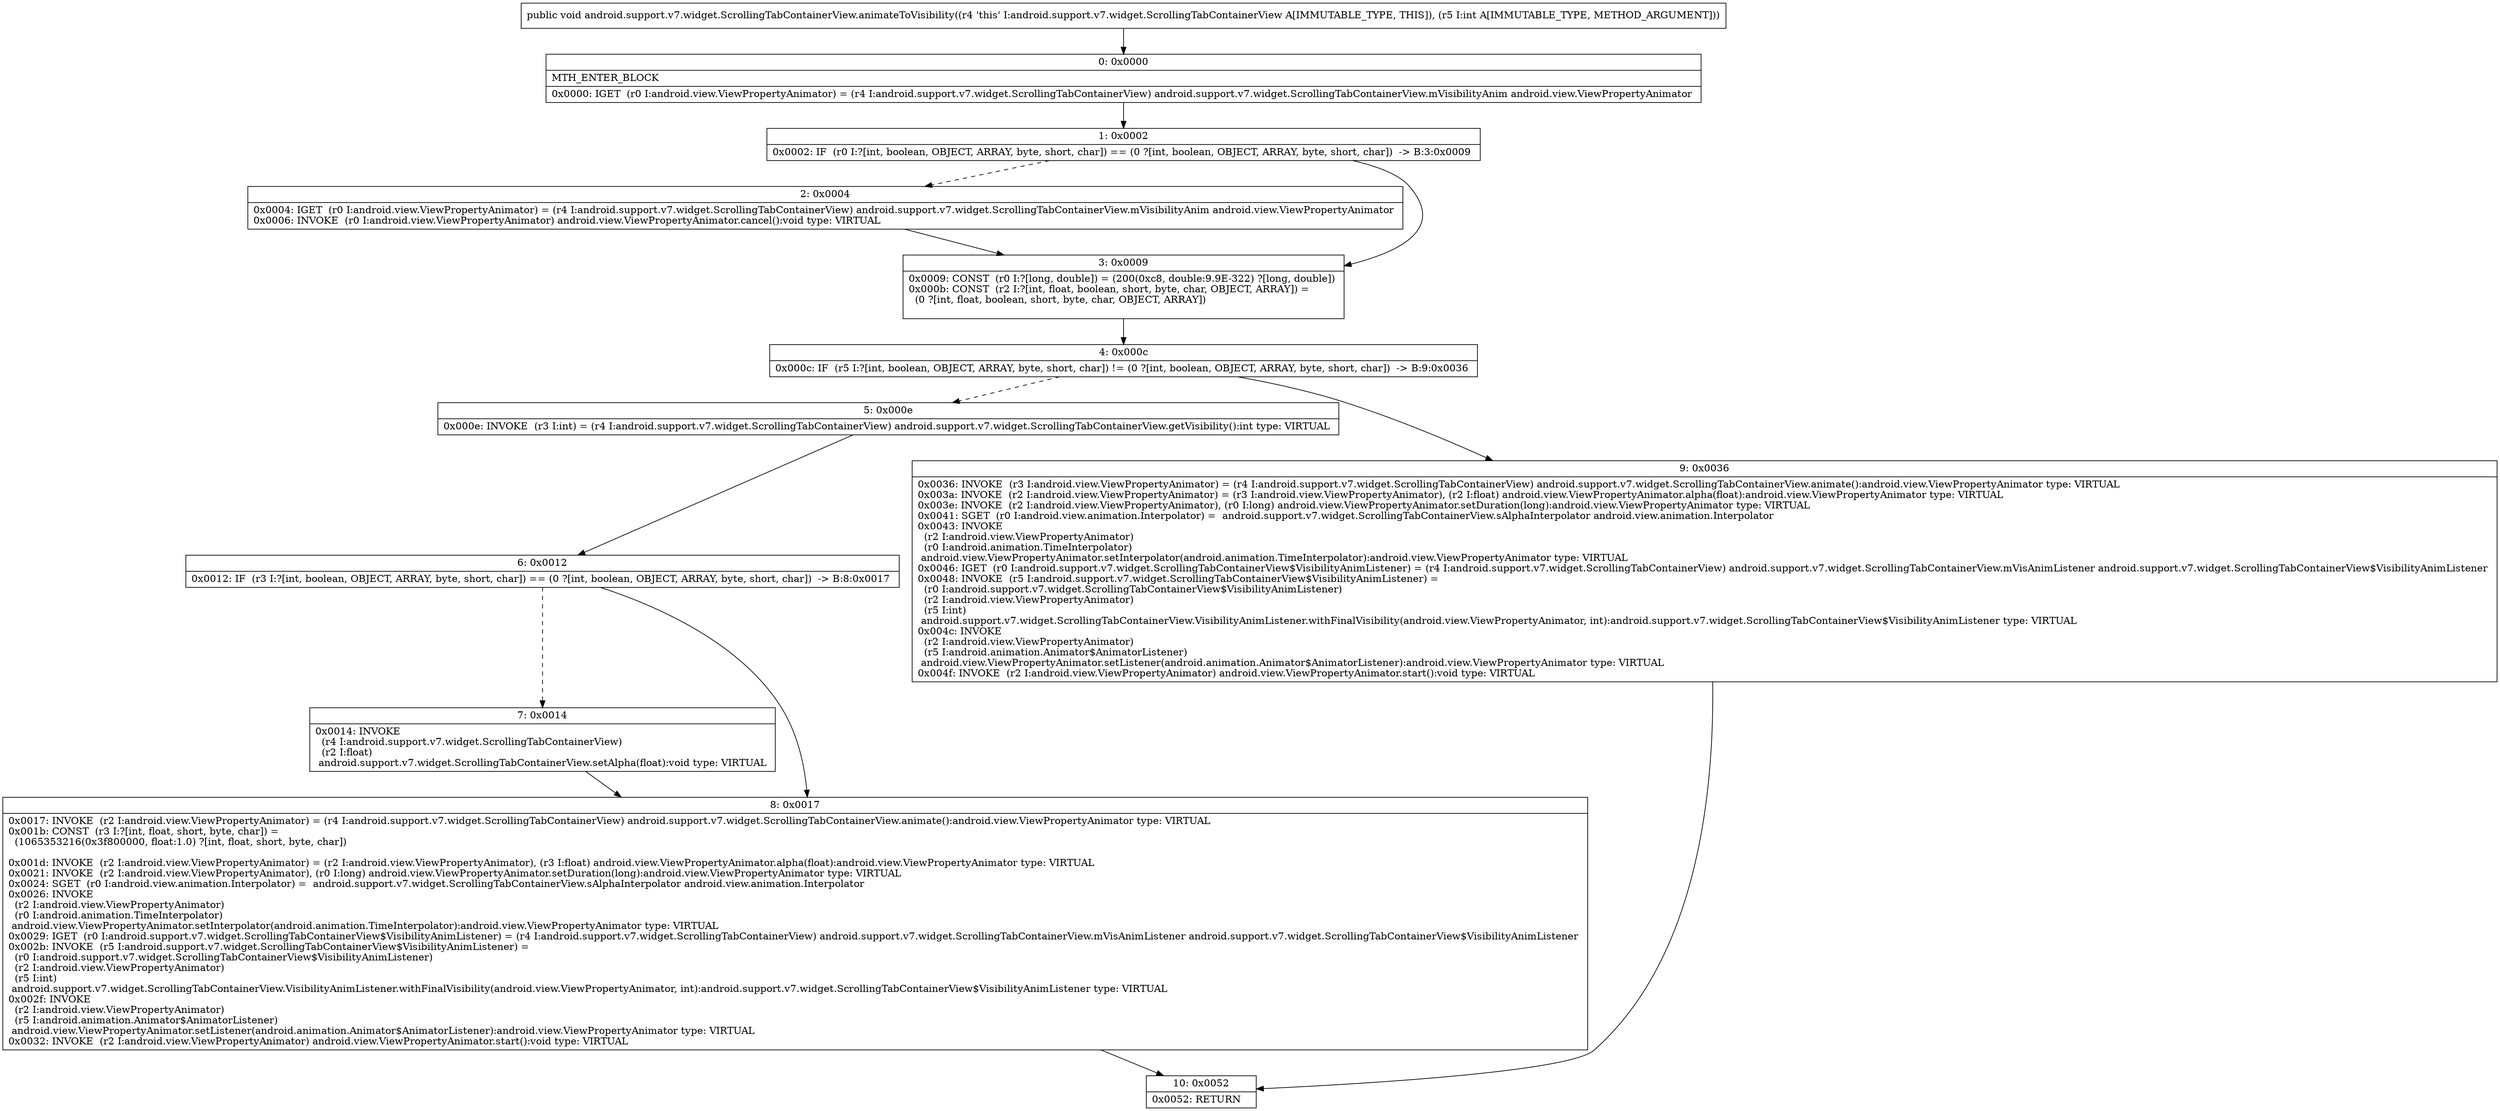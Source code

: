digraph "CFG forandroid.support.v7.widget.ScrollingTabContainerView.animateToVisibility(I)V" {
Node_0 [shape=record,label="{0\:\ 0x0000|MTH_ENTER_BLOCK\l|0x0000: IGET  (r0 I:android.view.ViewPropertyAnimator) = (r4 I:android.support.v7.widget.ScrollingTabContainerView) android.support.v7.widget.ScrollingTabContainerView.mVisibilityAnim android.view.ViewPropertyAnimator \l}"];
Node_1 [shape=record,label="{1\:\ 0x0002|0x0002: IF  (r0 I:?[int, boolean, OBJECT, ARRAY, byte, short, char]) == (0 ?[int, boolean, OBJECT, ARRAY, byte, short, char])  \-\> B:3:0x0009 \l}"];
Node_2 [shape=record,label="{2\:\ 0x0004|0x0004: IGET  (r0 I:android.view.ViewPropertyAnimator) = (r4 I:android.support.v7.widget.ScrollingTabContainerView) android.support.v7.widget.ScrollingTabContainerView.mVisibilityAnim android.view.ViewPropertyAnimator \l0x0006: INVOKE  (r0 I:android.view.ViewPropertyAnimator) android.view.ViewPropertyAnimator.cancel():void type: VIRTUAL \l}"];
Node_3 [shape=record,label="{3\:\ 0x0009|0x0009: CONST  (r0 I:?[long, double]) = (200(0xc8, double:9.9E\-322) ?[long, double]) \l0x000b: CONST  (r2 I:?[int, float, boolean, short, byte, char, OBJECT, ARRAY]) = \l  (0 ?[int, float, boolean, short, byte, char, OBJECT, ARRAY])\l \l}"];
Node_4 [shape=record,label="{4\:\ 0x000c|0x000c: IF  (r5 I:?[int, boolean, OBJECT, ARRAY, byte, short, char]) != (0 ?[int, boolean, OBJECT, ARRAY, byte, short, char])  \-\> B:9:0x0036 \l}"];
Node_5 [shape=record,label="{5\:\ 0x000e|0x000e: INVOKE  (r3 I:int) = (r4 I:android.support.v7.widget.ScrollingTabContainerView) android.support.v7.widget.ScrollingTabContainerView.getVisibility():int type: VIRTUAL \l}"];
Node_6 [shape=record,label="{6\:\ 0x0012|0x0012: IF  (r3 I:?[int, boolean, OBJECT, ARRAY, byte, short, char]) == (0 ?[int, boolean, OBJECT, ARRAY, byte, short, char])  \-\> B:8:0x0017 \l}"];
Node_7 [shape=record,label="{7\:\ 0x0014|0x0014: INVOKE  \l  (r4 I:android.support.v7.widget.ScrollingTabContainerView)\l  (r2 I:float)\l android.support.v7.widget.ScrollingTabContainerView.setAlpha(float):void type: VIRTUAL \l}"];
Node_8 [shape=record,label="{8\:\ 0x0017|0x0017: INVOKE  (r2 I:android.view.ViewPropertyAnimator) = (r4 I:android.support.v7.widget.ScrollingTabContainerView) android.support.v7.widget.ScrollingTabContainerView.animate():android.view.ViewPropertyAnimator type: VIRTUAL \l0x001b: CONST  (r3 I:?[int, float, short, byte, char]) = \l  (1065353216(0x3f800000, float:1.0) ?[int, float, short, byte, char])\l \l0x001d: INVOKE  (r2 I:android.view.ViewPropertyAnimator) = (r2 I:android.view.ViewPropertyAnimator), (r3 I:float) android.view.ViewPropertyAnimator.alpha(float):android.view.ViewPropertyAnimator type: VIRTUAL \l0x0021: INVOKE  (r2 I:android.view.ViewPropertyAnimator), (r0 I:long) android.view.ViewPropertyAnimator.setDuration(long):android.view.ViewPropertyAnimator type: VIRTUAL \l0x0024: SGET  (r0 I:android.view.animation.Interpolator) =  android.support.v7.widget.ScrollingTabContainerView.sAlphaInterpolator android.view.animation.Interpolator \l0x0026: INVOKE  \l  (r2 I:android.view.ViewPropertyAnimator)\l  (r0 I:android.animation.TimeInterpolator)\l android.view.ViewPropertyAnimator.setInterpolator(android.animation.TimeInterpolator):android.view.ViewPropertyAnimator type: VIRTUAL \l0x0029: IGET  (r0 I:android.support.v7.widget.ScrollingTabContainerView$VisibilityAnimListener) = (r4 I:android.support.v7.widget.ScrollingTabContainerView) android.support.v7.widget.ScrollingTabContainerView.mVisAnimListener android.support.v7.widget.ScrollingTabContainerView$VisibilityAnimListener \l0x002b: INVOKE  (r5 I:android.support.v7.widget.ScrollingTabContainerView$VisibilityAnimListener) = \l  (r0 I:android.support.v7.widget.ScrollingTabContainerView$VisibilityAnimListener)\l  (r2 I:android.view.ViewPropertyAnimator)\l  (r5 I:int)\l android.support.v7.widget.ScrollingTabContainerView.VisibilityAnimListener.withFinalVisibility(android.view.ViewPropertyAnimator, int):android.support.v7.widget.ScrollingTabContainerView$VisibilityAnimListener type: VIRTUAL \l0x002f: INVOKE  \l  (r2 I:android.view.ViewPropertyAnimator)\l  (r5 I:android.animation.Animator$AnimatorListener)\l android.view.ViewPropertyAnimator.setListener(android.animation.Animator$AnimatorListener):android.view.ViewPropertyAnimator type: VIRTUAL \l0x0032: INVOKE  (r2 I:android.view.ViewPropertyAnimator) android.view.ViewPropertyAnimator.start():void type: VIRTUAL \l}"];
Node_9 [shape=record,label="{9\:\ 0x0036|0x0036: INVOKE  (r3 I:android.view.ViewPropertyAnimator) = (r4 I:android.support.v7.widget.ScrollingTabContainerView) android.support.v7.widget.ScrollingTabContainerView.animate():android.view.ViewPropertyAnimator type: VIRTUAL \l0x003a: INVOKE  (r2 I:android.view.ViewPropertyAnimator) = (r3 I:android.view.ViewPropertyAnimator), (r2 I:float) android.view.ViewPropertyAnimator.alpha(float):android.view.ViewPropertyAnimator type: VIRTUAL \l0x003e: INVOKE  (r2 I:android.view.ViewPropertyAnimator), (r0 I:long) android.view.ViewPropertyAnimator.setDuration(long):android.view.ViewPropertyAnimator type: VIRTUAL \l0x0041: SGET  (r0 I:android.view.animation.Interpolator) =  android.support.v7.widget.ScrollingTabContainerView.sAlphaInterpolator android.view.animation.Interpolator \l0x0043: INVOKE  \l  (r2 I:android.view.ViewPropertyAnimator)\l  (r0 I:android.animation.TimeInterpolator)\l android.view.ViewPropertyAnimator.setInterpolator(android.animation.TimeInterpolator):android.view.ViewPropertyAnimator type: VIRTUAL \l0x0046: IGET  (r0 I:android.support.v7.widget.ScrollingTabContainerView$VisibilityAnimListener) = (r4 I:android.support.v7.widget.ScrollingTabContainerView) android.support.v7.widget.ScrollingTabContainerView.mVisAnimListener android.support.v7.widget.ScrollingTabContainerView$VisibilityAnimListener \l0x0048: INVOKE  (r5 I:android.support.v7.widget.ScrollingTabContainerView$VisibilityAnimListener) = \l  (r0 I:android.support.v7.widget.ScrollingTabContainerView$VisibilityAnimListener)\l  (r2 I:android.view.ViewPropertyAnimator)\l  (r5 I:int)\l android.support.v7.widget.ScrollingTabContainerView.VisibilityAnimListener.withFinalVisibility(android.view.ViewPropertyAnimator, int):android.support.v7.widget.ScrollingTabContainerView$VisibilityAnimListener type: VIRTUAL \l0x004c: INVOKE  \l  (r2 I:android.view.ViewPropertyAnimator)\l  (r5 I:android.animation.Animator$AnimatorListener)\l android.view.ViewPropertyAnimator.setListener(android.animation.Animator$AnimatorListener):android.view.ViewPropertyAnimator type: VIRTUAL \l0x004f: INVOKE  (r2 I:android.view.ViewPropertyAnimator) android.view.ViewPropertyAnimator.start():void type: VIRTUAL \l}"];
Node_10 [shape=record,label="{10\:\ 0x0052|0x0052: RETURN   \l}"];
MethodNode[shape=record,label="{public void android.support.v7.widget.ScrollingTabContainerView.animateToVisibility((r4 'this' I:android.support.v7.widget.ScrollingTabContainerView A[IMMUTABLE_TYPE, THIS]), (r5 I:int A[IMMUTABLE_TYPE, METHOD_ARGUMENT])) }"];
MethodNode -> Node_0;
Node_0 -> Node_1;
Node_1 -> Node_2[style=dashed];
Node_1 -> Node_3;
Node_2 -> Node_3;
Node_3 -> Node_4;
Node_4 -> Node_5[style=dashed];
Node_4 -> Node_9;
Node_5 -> Node_6;
Node_6 -> Node_7[style=dashed];
Node_6 -> Node_8;
Node_7 -> Node_8;
Node_8 -> Node_10;
Node_9 -> Node_10;
}

